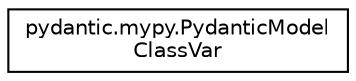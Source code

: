 digraph "Graphical Class Hierarchy"
{
 // LATEX_PDF_SIZE
  edge [fontname="Helvetica",fontsize="10",labelfontname="Helvetica",labelfontsize="10"];
  node [fontname="Helvetica",fontsize="10",shape=record];
  rankdir="LR";
  Node0 [label="pydantic.mypy.PydanticModel\lClassVar",height=0.2,width=0.4,color="black", fillcolor="white", style="filled",URL="$classpydantic_1_1mypy_1_1PydanticModelClassVar.html",tooltip=" "];
}
